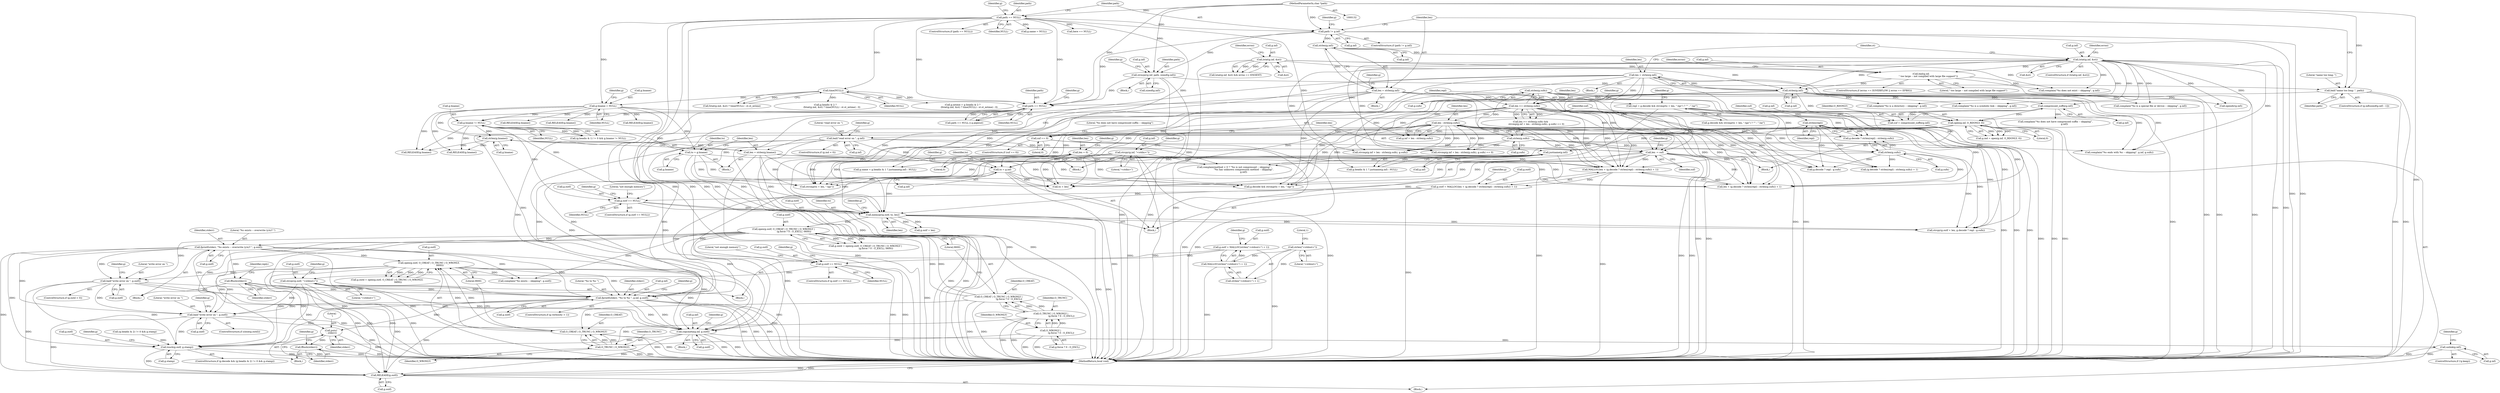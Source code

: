 digraph "1_pigz_fdad1406b3ec809f4954ff7cdf9e99eb18c2458f@API" {
"1001283" [label="(Call,fprintf(stderr, \"%s to %s \", g.inf, g.outf))"];
"1001159" [label="(Call,fflush(stderr))"];
"1001153" [label="(Call,fprintf(stderr, \"%s exists -- overwrite (y/n)? \", g.outf))"];
"1001116" [label="(Call,open(g.outf, O_CREAT | O_TRUNC | O_WRONLY |\n                             (g.force ? 0 : O_EXCL), 0600))"];
"1001092" [label="(Call,memcpy(g.outf, to, len))"];
"1001084" [label="(Call,g.outf == NULL)"];
"1001064" [label="(Call,g.outf = MALLOC(len + (g.decode ? strlen(repl) : strlen(g.sufx)) + 1))"];
"1001068" [label="(Call,MALLOC(len + (g.decode ? strlen(repl) : strlen(g.sufx)) + 1))"];
"1001044" [label="(Call,len = strlen(g.hname))"];
"1001046" [label="(Call,strlen(g.hname))"];
"1000809" [label="(Call,g.hname = NULL)"];
"1000182" [label="(Call,time(NULL))"];
"1000146" [label="(Call,path == NULL)"];
"1000133" [label="(MethodParameterIn,char *path)"];
"1001033" [label="(Call,g.hname != NULL)"];
"1000958" [label="(Call,path == NULL)"];
"1000194" [label="(Call,path != g.inf)"];
"1000220" [label="(Call,bail(\"name too long: \", path))"];
"1000200" [label="(Call,strncpy(g.inf, path, sizeof(g.inf)))"];
"1000188" [label="(Call,len = 0)"];
"1000752" [label="(Call,len -= suf)"];
"1000742" [label="(Call,suf == 0)"];
"1000735" [label="(Call,suf = compressed_suffix(g.inf))"];
"1000737" [label="(Call,compressed_suffix(g.inf))"];
"1000302" [label="(Call,strlen(g.inf))"];
"1000279" [label="(Call,bail(g.inf,\n                    \" too large -- not compiled with large file support\"))"];
"1000262" [label="(Call,lstat(g.inf, &st))"];
"1000230" [label="(Call,lstat(g.inf, &st))"];
"1000225" [label="(Call,strlen(g.inf))"];
"1000300" [label="(Call,len = strlen(g.inf))"];
"1000685" [label="(Call,len >= strlen(g.sufx))"];
"1000223" [label="(Call,len = strlen(g.inf))"];
"1000687" [label="(Call,strlen(g.sufx))"];
"1000697" [label="(Call,len - strlen(g.sufx))"];
"1000699" [label="(Call,strlen(g.sufx))"];
"1001076" [label="(Call,strlen(repl))"];
"1001050" [label="(Call,repl = g.decode && strcmp(to + len, \".tgz\") ? \"\" : \".tar\")"];
"1001078" [label="(Call,strlen(g.sufx))"];
"1001039" [label="(Call,to = g.hname)"];
"1001015" [label="(Call,to = g.inf)"];
"1000771" [label="(Call,bail(\"read error on \", g.inf))"];
"1000759" [label="(Call,open(g.inf, O_RDONLY, 0))"];
"1000150" [label="(Call,strcpy(g.inf, \"<stdin>\"))"];
"1000786" [label="(Call,justname(g.inf))"];
"1001120" [label="(Call,O_CREAT | O_TRUNC | O_WRONLY |\n                             (g.force ? 0 : O_EXCL))"];
"1001122" [label="(Call,O_TRUNC | O_WRONLY |\n                             (g.force ? 0 : O_EXCL))"];
"1001124" [label="(Call,O_WRONLY |\n                             (g.force ? 0 : O_EXCL))"];
"1001264" [label="(Call,bail(\"write error on \", g.outf))"];
"1001213" [label="(Call,open(g.outf, O_CREAT | O_TRUNC | O_WRONLY,\n                              0600))"];
"1001217" [label="(Call,O_CREAT | O_TRUNC | O_WRONLY)"];
"1001219" [label="(Call,O_TRUNC | O_WRONLY)"];
"1000983" [label="(Call,strcpy(g.outf, \"<stdout>\"))"];
"1000975" [label="(Call,g.outf == NULL)"];
"1000965" [label="(Call,g.outf = MALLOC(strlen(\"<stdout>\") + 1))"];
"1000969" [label="(Call,MALLOC(strlen(\"<stdout>\") + 1))"];
"1000971" [label="(Call,strlen(\"<stdout>\"))"];
"1001328" [label="(Call,putc('\n', stderr))"];
"1001331" [label="(Call,fflush(stderr))"];
"1001355" [label="(Call,bail(\"write error on \", g.outf))"];
"1001373" [label="(Call,copymeta(g.inf, g.outf))"];
"1001385" [label="(Call,unlink(g.inf))"];
"1001405" [label="(Call,touch(g.outf, g.stamp))"];
"1001412" [label="(Call,RELEASE(g.outf))"];
"1001356" [label="(Literal,\"write error on \")"];
"1000742" [label="(Call,suf == 0)"];
"1000285" [label="(Identifier,errno)"];
"1000708" [label="(Call,complain(\"%s ends with %s -- skipping\", g.inf, g.sufx))"];
"1000966" [label="(Call,g.outf)"];
"1000972" [label="(Literal,\"<stdout>\")"];
"1000877" [label="(Call,complain(method < 0 ? \"%s is not compressed -- skipping\" :\n                         \"%s has unknown compression method -- skipping\",\n                         g.inf))"];
"1001012" [label="(Block,)"];
"1001099" [label="(Call,g.outf + len)"];
"1000684" [label="(Call,len >= strlen(g.sufx) &&\n                strcmp(g.inf + len - strlen(g.sufx), g.sufx) == 0)"];
"1001328" [label="(Call,putc('\n', stderr))"];
"1001294" [label="(Identifier,g)"];
"1001083" [label="(ControlStructure,if (g.outf == NULL))"];
"1001086" [label="(Identifier,g)"];
"1001160" [label="(Identifier,stderr)"];
"1001283" [label="(Call,fprintf(stderr, \"%s to %s \", g.inf, g.outf))"];
"1000145" [label="(ControlStructure,if (path == NULL))"];
"1000776" [label="(Call,g.name = g.headis & 1 ? justname(g.inf) : NULL)"];
"1000957" [label="(Call,path == NULL || g.pipeout)"];
"1001266" [label="(Call,g.outf)"];
"1001331" [label="(Call,fflush(stderr))"];
"1000149" [label="(Block,)"];
"1001097" [label="(Identifier,len)"];
"1000772" [label="(Literal,\"read error on \")"];
"1000230" [label="(Call,lstat(g.inf, &st))"];
"1000984" [label="(Call,g.outf)"];
"1001033" [label="(Call,g.hname != NULL)"];
"1000698" [label="(Identifier,len)"];
"1000763" [label="(Identifier,O_RDONLY)"];
"1000231" [label="(Call,g.inf)"];
"1001121" [label="(Identifier,O_CREAT)"];
"1000279" [label="(Call,bail(g.inf,\n                    \" too large -- not compiled with large file support\"))"];
"1000977" [label="(Identifier,g)"];
"1000220" [label="(Call,bail(\"name too long: \", path))"];
"1001077" [label="(Identifier,repl)"];
"1001372" [label="(Block,)"];
"1001416" [label="(MethodReturn,local void)"];
"1000983" [label="(Call,strcpy(g.outf, \"<stdout>\"))"];
"1000807" [label="(Identifier,g)"];
"1001047" [label="(Call,g.hname)"];
"1000175" [label="(Call,fstat(g.ind, &st) ? time(NULL) : st.st_mtime)"];
"1000269" [label="(Identifier,errno)"];
"1000192" [label="(Block,)"];
"1001209" [label="(Call,g.outd = open(g.outf, O_CREAT | O_TRUNC | O_WRONLY,\n                              0600))"];
"1000990" [label="(Identifier,g)"];
"1001357" [label="(Call,g.outf)"];
"1000969" [label="(Call,MALLOC(strlen(\"<stdout>\") + 1))"];
"1001088" [label="(Identifier,NULL)"];
"1000147" [label="(Identifier,path)"];
"1001126" [label="(Call,g.force ? 0 : O_EXCL)"];
"1000188" [label="(Call,len = 0)"];
"1001064" [label="(Call,g.outf = MALLOC(len + (g.decode ? strlen(repl) : strlen(g.sufx)) + 1))"];
"1001040" [label="(Identifier,to)"];
"1001093" [label="(Call,g.outf)"];
"1001373" [label="(Call,copymeta(g.inf, g.outf))"];
"1000199" [label="(Block,)"];
"1001066" [label="(Identifier,g)"];
"1000746" [label="(Call,complain(\"%s does not have compressed suffix -- skipping\",\n                         g.inf))"];
"1001034" [label="(Call,g.hname)"];
"1001155" [label="(Literal,\"%s exists -- overwrite (y/n)? \")"];
"1000809" [label="(Call,g.hname = NULL)"];
"1000973" [label="(Literal,1)"];
"1000148" [label="(Identifier,NULL)"];
"1000266" [label="(Call,&st)"];
"1000205" [label="(Call,sizeof(g.inf))"];
"1000402" [label="(Call,opendir(g.inf))"];
"1000941" [label="(Call,RELEASE(g.hname))"];
"1000311" [label="(Identifier,st)"];
"1000194" [label="(Call,path != g.inf)"];
"1001327" [label="(Block,)"];
"1001389" [label="(ControlStructure,if (g.decode && (g.headis & 2) != 0 && g.stamp))"];
"1000376" [label="(Call,complain(\"%s is a directory -- skipping\", g.inf))"];
"1001285" [label="(Literal,\"%s to %s \")"];
"1000975" [label="(Call,g.outf == NULL)"];
"1000747" [label="(Literal,\"%s does not have compressed suffix -- skipping\")"];
"1001079" [label="(Call,g.sufx)"];
"1000196" [label="(Call,g.inf)"];
"1000958" [label="(Call,path == NULL)"];
"1001057" [label="(Call,strcmp(to + len, \".tgz\"))"];
"1000764" [label="(Literal,0)"];
"1000787" [label="(Call,g.inf)"];
"1000301" [label="(Identifier,len)"];
"1000771" [label="(Call,bail(\"read error on \", g.inf))"];
"1001090" [label="(Literal,\"not enough memory\")"];
"1001069" [label="(Call,len + (g.decode ? strlen(repl) : strlen(g.sufx)) + 1)"];
"1000303" [label="(Call,g.inf)"];
"1000283" [label="(Literal,\" too large -- not compiled with large file support\")"];
"1001336" [label="(Identifier,g)"];
"1000193" [label="(ControlStructure,if (path != g.inf))"];
"1000151" [label="(Call,g.inf)"];
"1001044" [label="(Call,len = strlen(g.hname))"];
"1000693" [label="(Call,g.inf + len - strlen(g.sufx))"];
"1001374" [label="(Call,g.inf)"];
"1000302" [label="(Call,strlen(g.inf))"];
"1000190" [label="(Literal,0)"];
"1001355" [label="(Call,bail(\"write error on \", g.outf))"];
"1001405" [label="(Call,touch(g.outf, g.stamp))"];
"1001046" [label="(Call,strlen(g.hname))"];
"1000858" [label="(Call,RELEASE(g.hname))"];
"1001025" [label="(Call,(g.headis & 1) != 0 && g.hname != NULL)"];
"1001413" [label="(Call,g.outf)"];
"1000204" [label="(Identifier,path)"];
"1000236" [label="(Block,)"];
"1000755" [label="(Call,g.ind = open(g.inf, O_RDONLY, 0))"];
"1001072" [label="(Call,g.decode ? strlen(repl) : strlen(g.sufx))"];
"1000813" [label="(Identifier,NULL)"];
"1000134" [label="(Block,)"];
"1001271" [label="(Identifier,g)"];
"1001104" [label="(Call,g.decode ? repl : g.sufx)"];
"1001053" [label="(Call,g.decode && strcmp(to + len, \".tgz\"))"];
"1001243" [label="(Call,RELEASE(g.hname))"];
"1000765" [label="(ControlStructure,if (g.ind < 0))"];
"1000300" [label="(Call,len = strlen(g.inf))"];
"1001329" [label="(Literal,'\n')"];
"1001045" [label="(Identifier,len)"];
"1000202" [label="(Identifier,g)"];
"1000979" [label="(Identifier,NULL)"];
"1001051" [label="(Identifier,repl)"];
"1000133" [label="(MethodParameterIn,char *path)"];
"1000778" [label="(Identifier,g)"];
"1000981" [label="(Literal,\"not enough memory\")"];
"1001015" [label="(Call,to = g.inf)"];
"1001218" [label="(Identifier,O_CREAT)"];
"1001392" [label="(Identifier,g)"];
"1000987" [label="(Literal,\"<stdout>\")"];
"1001380" [label="(ControlStructure,if (!g.keep))"];
"1000971" [label="(Call,strlen(\"<stdout>\"))"];
"1000700" [label="(Call,g.sufx)"];
"1001409" [label="(Call,g.stamp)"];
"1000695" [label="(Identifier,g)"];
"1000331" [label="(Call,complain(\"%s is a special file or device -- skipping\", g.inf))"];
"1000692" [label="(Call,strcmp(g.inf + len - strlen(g.sufx), g.sufx))"];
"1000964" [label="(Block,)"];
"1000976" [label="(Call,g.outf)"];
"1001406" [label="(Call,g.outf)"];
"1000195" [label="(Identifier,path)"];
"1001265" [label="(Literal,\"write error on \")"];
"1000271" [label="(ControlStructure,if (errno == EOVERFLOW || errno == EFBIG))"];
"1000759" [label="(Call,open(g.inf, O_RDONLY, 0))"];
"1001150" [label="(Block,)"];
"1001092" [label="(Call,memcpy(g.outf, to, len))"];
"1000754" [label="(Identifier,suf)"];
"1001289" [label="(Call,g.outf)"];
"1000182" [label="(Call,time(NULL))"];
"1000760" [label="(Call,g.inf)"];
"1000920" [label="(Call,RELEASE(g.hname))"];
"1001112" [label="(Call,g.outd = open(g.outf, O_CREAT | O_TRUNC | O_WRONLY |\n                             (g.force ? 0 : O_EXCL), 0600))"];
"1001284" [label="(Identifier,stderr)"];
"1001132" [label="(Literal,0600)"];
"1000773" [label="(Call,g.inf)"];
"1000226" [label="(Call,g.inf)"];
"1001385" [label="(Call,unlink(g.inf))"];
"1001332" [label="(Identifier,stderr)"];
"1001068" [label="(Call,MALLOC(len + (g.decode ? strlen(repl) : strlen(g.sufx)) + 1))"];
"1001213" [label="(Call,open(g.outf, O_CREAT | O_TRUNC | O_WRONLY,\n                              0600))"];
"1000222" [label="(Identifier,path)"];
"1000232" [label="(Identifier,g)"];
"1000262" [label="(Call,lstat(g.inf, &st))"];
"1000225" [label="(Call,strlen(g.inf))"];
"1000970" [label="(Call,strlen(\"<stdout>\") + 1)"];
"1001286" [label="(Call,g.inf)"];
"1000960" [label="(Identifier,NULL)"];
"1000974" [label="(ControlStructure,if (g.outf == NULL))"];
"1000263" [label="(Call,g.inf)"];
"1001221" [label="(Identifier,O_WRONLY)"];
"1000733" [label="(Block,)"];
"1001023" [label="(Identifier,g)"];
"1001217" [label="(Call,O_CREAT | O_TRUNC | O_WRONLY)"];
"1001123" [label="(Identifier,O_TRUNC)"];
"1000280" [label="(Call,g.inf)"];
"1001017" [label="(Call,g.inf)"];
"1000753" [label="(Identifier,len)"];
"1000743" [label="(Identifier,suf)"];
"1000223" [label="(Call,len = strlen(g.inf))"];
"1001052" [label="(Call,g.decode && strcmp(to + len, \".tgz\") ? \"\" : \".tar\")"];
"1001220" [label="(Identifier,O_TRUNC)"];
"1001162" [label="(Identifier,reply)"];
"1000160" [label="(Call,g.name = NULL)"];
"1000752" [label="(Call,len -= suf)"];
"1000224" [label="(Identifier,len)"];
"1000189" [label="(Identifier,len)"];
"1000200" [label="(Call,strncpy(g.inf, path, sizeof(g.inf)))"];
"1000687" [label="(Call,strlen(g.sufx))"];
"1000169" [label="(Call,g.headis & 2 ?\n                  (fstat(g.ind, &st) ? time(NULL) : st.st_mtime) : 0)"];
"1000816" [label="(Identifier,g)"];
"1001222" [label="(Literal,0600)"];
"1001078" [label="(Call,strlen(g.sufx))"];
"1001058" [label="(Call,to + len)"];
"1001085" [label="(Call,g.outf)"];
"1000962" [label="(Identifier,g)"];
"1001096" [label="(Identifier,to)"];
"1000757" [label="(Identifier,g)"];
"1000154" [label="(Literal,\"<stdin>\")"];
"1000261" [label="(Call,lstat(g.inf, &st) && errno == ENOENT)"];
"1001362" [label="(Identifier,g)"];
"1001383" [label="(Identifier,g)"];
"1000737" [label="(Call,compressed_suffix(g.inf))"];
"1001414" [label="(Identifier,g)"];
"1001273" [label="(Call,RELEASE(g.hname))"];
"1000685" [label="(Call,len >= strlen(g.sufx))"];
"1001065" [label="(Call,g.outf)"];
"1001125" [label="(Identifier,O_WRONLY)"];
"1001116" [label="(Call,open(g.outf, O_CREAT | O_TRUNC | O_WRONLY |\n                             (g.force ? 0 : O_EXCL), 0600))"];
"1001258" [label="(ControlStructure,if (g.outd < 0))"];
"1001041" [label="(Call,g.hname)"];
"1000959" [label="(Identifier,path)"];
"1000736" [label="(Identifier,suf)"];
"1000240" [label="(Identifier,errno)"];
"1000294" [label="(Call,complain(\"%s does not exist -- skipping\", g.inf))"];
"1000146" [label="(Call,path == NULL)"];
"1001153" [label="(Call,fprintf(stderr, \"%s exists -- overwrite (y/n)? \", g.outf))"];
"1001234" [label="(Call,complain(\"%s exists -- skipping\", g.outf))"];
"1000965" [label="(Call,g.outf = MALLOC(strlen(\"<stdout>\") + 1))"];
"1000985" [label="(Identifier,g)"];
"1000152" [label="(Identifier,g)"];
"1001264" [label="(Call,bail(\"write error on \", g.outf))"];
"1000741" [label="(ControlStructure,if (suf == 0))"];
"1001016" [label="(Identifier,to)"];
"1000209" [label="(ControlStructure,if (g.inf[sizeof(g.inf) - 1]))"];
"1001156" [label="(Call,g.outf)"];
"1001094" [label="(Identifier,g)"];
"1001038" [label="(Block,)"];
"1000212" [label="(Identifier,g)"];
"1000356" [label="(Call,complain(\"%s is a symbolic link -- skipping\", g.inf))"];
"1001050" [label="(Call,repl = g.decode && strcmp(to + len, \".tgz\") ? \"\" : \".tar\")"];
"1000691" [label="(Call,strcmp(g.inf + len - strlen(g.sufx), g.sufx) == 0)"];
"1000234" [label="(Call,&st)"];
"1001154" [label="(Identifier,stderr)"];
"1000699" [label="(Call,strlen(g.sufx))"];
"1000697" [label="(Call,len - strlen(g.sufx))"];
"1001117" [label="(Call,g.outf)"];
"1000150" [label="(Call,strcpy(g.inf, \"<stdin>\"))"];
"1001037" [label="(Identifier,NULL)"];
"1001394" [label="(Call,(g.headis & 2) != 0 && g.stamp)"];
"1001219" [label="(Call,O_TRUNC | O_WRONLY)"];
"1001412" [label="(Call,RELEASE(g.outf))"];
"1000183" [label="(Identifier,NULL)"];
"1000780" [label="(Call,g.headis & 1 ? justname(g.inf) : NULL)"];
"1000744" [label="(Literal,0)"];
"1001101" [label="(Identifier,g)"];
"1000221" [label="(Literal,\"name too long: \")"];
"1000688" [label="(Call,g.sufx)"];
"1001330" [label="(Identifier,stderr)"];
"1000201" [label="(Call,g.inf)"];
"1000786" [label="(Call,justname(g.inf))"];
"1001120" [label="(Call,O_CREAT | O_TRUNC | O_WRONLY |\n                             (g.force ? 0 : O_EXCL))"];
"1001277" [label="(ControlStructure,if (g.verbosity > 1))"];
"1000229" [label="(ControlStructure,if (lstat(g.inf, &st)))"];
"1000686" [label="(Identifier,len)"];
"1001122" [label="(Call,O_TRUNC | O_WRONLY |\n                             (g.force ? 0 : O_EXCL))"];
"1001350" [label="(ControlStructure,if (close(g.outd)))"];
"1001039" [label="(Call,to = g.hname)"];
"1000735" [label="(Call,suf = compressed_suffix(g.inf))"];
"1001377" [label="(Call,g.outf)"];
"1001159" [label="(Call,fflush(stderr))"];
"1001084" [label="(Call,g.outf == NULL)"];
"1000165" [label="(Call,g.mtime = g.headis & 2 ?\n                  (fstat(g.ind, &st) ? time(NULL) : st.st_mtime) : 0)"];
"1000407" [label="(Call,here == NULL)"];
"1000738" [label="(Call,g.inf)"];
"1001098" [label="(Call,strcpy(g.outf + len, g.decode ? repl : g.sufx))"];
"1001124" [label="(Call,O_WRONLY |\n                             (g.force ? 0 : O_EXCL))"];
"1000157" [label="(Identifier,g)"];
"1001214" [label="(Call,g.outf)"];
"1000810" [label="(Call,g.hname)"];
"1001076" [label="(Call,strlen(repl))"];
"1001386" [label="(Call,g.inf)"];
"1001071" [label="(Call,(g.decode ? strlen(repl) : strlen(g.sufx)) + 1)"];
"1001283" -> "1001277"  [label="AST: "];
"1001283" -> "1001289"  [label="CFG: "];
"1001284" -> "1001283"  [label="AST: "];
"1001285" -> "1001283"  [label="AST: "];
"1001286" -> "1001283"  [label="AST: "];
"1001289" -> "1001283"  [label="AST: "];
"1001294" -> "1001283"  [label="CFG: "];
"1001283" -> "1001416"  [label="DDG: "];
"1001283" -> "1001416"  [label="DDG: "];
"1001283" -> "1001416"  [label="DDG: "];
"1001159" -> "1001283"  [label="DDG: "];
"1000771" -> "1001283"  [label="DDG: "];
"1000150" -> "1001283"  [label="DDG: "];
"1000759" -> "1001283"  [label="DDG: "];
"1000786" -> "1001283"  [label="DDG: "];
"1001264" -> "1001283"  [label="DDG: "];
"1000983" -> "1001283"  [label="DDG: "];
"1001153" -> "1001283"  [label="DDG: "];
"1001213" -> "1001283"  [label="DDG: "];
"1001116" -> "1001283"  [label="DDG: "];
"1001283" -> "1001328"  [label="DDG: "];
"1001283" -> "1001355"  [label="DDG: "];
"1001283" -> "1001373"  [label="DDG: "];
"1001283" -> "1001373"  [label="DDG: "];
"1001283" -> "1001405"  [label="DDG: "];
"1001283" -> "1001412"  [label="DDG: "];
"1001159" -> "1001150"  [label="AST: "];
"1001159" -> "1001160"  [label="CFG: "];
"1001160" -> "1001159"  [label="AST: "];
"1001162" -> "1001159"  [label="CFG: "];
"1001159" -> "1001416"  [label="DDG: "];
"1001159" -> "1001416"  [label="DDG: "];
"1001153" -> "1001159"  [label="DDG: "];
"1001159" -> "1001328"  [label="DDG: "];
"1001153" -> "1001150"  [label="AST: "];
"1001153" -> "1001156"  [label="CFG: "];
"1001154" -> "1001153"  [label="AST: "];
"1001155" -> "1001153"  [label="AST: "];
"1001156" -> "1001153"  [label="AST: "];
"1001160" -> "1001153"  [label="CFG: "];
"1001153" -> "1001416"  [label="DDG: "];
"1001116" -> "1001153"  [label="DDG: "];
"1001153" -> "1001213"  [label="DDG: "];
"1001153" -> "1001234"  [label="DDG: "];
"1001153" -> "1001264"  [label="DDG: "];
"1001153" -> "1001355"  [label="DDG: "];
"1001153" -> "1001373"  [label="DDG: "];
"1001153" -> "1001405"  [label="DDG: "];
"1001153" -> "1001412"  [label="DDG: "];
"1001116" -> "1001112"  [label="AST: "];
"1001116" -> "1001132"  [label="CFG: "];
"1001117" -> "1001116"  [label="AST: "];
"1001120" -> "1001116"  [label="AST: "];
"1001132" -> "1001116"  [label="AST: "];
"1001112" -> "1001116"  [label="CFG: "];
"1001116" -> "1001416"  [label="DDG: "];
"1001116" -> "1001112"  [label="DDG: "];
"1001116" -> "1001112"  [label="DDG: "];
"1001116" -> "1001112"  [label="DDG: "];
"1001092" -> "1001116"  [label="DDG: "];
"1001120" -> "1001116"  [label="DDG: "];
"1001120" -> "1001116"  [label="DDG: "];
"1001116" -> "1001234"  [label="DDG: "];
"1001116" -> "1001264"  [label="DDG: "];
"1001116" -> "1001355"  [label="DDG: "];
"1001116" -> "1001373"  [label="DDG: "];
"1001116" -> "1001405"  [label="DDG: "];
"1001116" -> "1001412"  [label="DDG: "];
"1001092" -> "1001012"  [label="AST: "];
"1001092" -> "1001097"  [label="CFG: "];
"1001093" -> "1001092"  [label="AST: "];
"1001096" -> "1001092"  [label="AST: "];
"1001097" -> "1001092"  [label="AST: "];
"1001101" -> "1001092"  [label="CFG: "];
"1001092" -> "1001416"  [label="DDG: "];
"1001092" -> "1001416"  [label="DDG: "];
"1001084" -> "1001092"  [label="DDG: "];
"1001039" -> "1001092"  [label="DDG: "];
"1001015" -> "1001092"  [label="DDG: "];
"1001044" -> "1001092"  [label="DDG: "];
"1000188" -> "1001092"  [label="DDG: "];
"1000752" -> "1001092"  [label="DDG: "];
"1000300" -> "1001092"  [label="DDG: "];
"1000685" -> "1001092"  [label="DDG: "];
"1000697" -> "1001092"  [label="DDG: "];
"1000223" -> "1001092"  [label="DDG: "];
"1001092" -> "1001098"  [label="DDG: "];
"1001092" -> "1001098"  [label="DDG: "];
"1001092" -> "1001099"  [label="DDG: "];
"1001092" -> "1001099"  [label="DDG: "];
"1001084" -> "1001083"  [label="AST: "];
"1001084" -> "1001088"  [label="CFG: "];
"1001085" -> "1001084"  [label="AST: "];
"1001088" -> "1001084"  [label="AST: "];
"1001090" -> "1001084"  [label="CFG: "];
"1001094" -> "1001084"  [label="CFG: "];
"1001084" -> "1001416"  [label="DDG: "];
"1001084" -> "1001416"  [label="DDG: "];
"1001064" -> "1001084"  [label="DDG: "];
"1001033" -> "1001084"  [label="DDG: "];
"1000958" -> "1001084"  [label="DDG: "];
"1001064" -> "1001012"  [label="AST: "];
"1001064" -> "1001068"  [label="CFG: "];
"1001065" -> "1001064"  [label="AST: "];
"1001068" -> "1001064"  [label="AST: "];
"1001086" -> "1001064"  [label="CFG: "];
"1001064" -> "1001416"  [label="DDG: "];
"1001068" -> "1001064"  [label="DDG: "];
"1001068" -> "1001069"  [label="CFG: "];
"1001069" -> "1001068"  [label="AST: "];
"1001068" -> "1001416"  [label="DDG: "];
"1001044" -> "1001068"  [label="DDG: "];
"1000188" -> "1001068"  [label="DDG: "];
"1000752" -> "1001068"  [label="DDG: "];
"1000300" -> "1001068"  [label="DDG: "];
"1000685" -> "1001068"  [label="DDG: "];
"1000685" -> "1001068"  [label="DDG: "];
"1000697" -> "1001068"  [label="DDG: "];
"1000697" -> "1001068"  [label="DDG: "];
"1000223" -> "1001068"  [label="DDG: "];
"1001076" -> "1001068"  [label="DDG: "];
"1001078" -> "1001068"  [label="DDG: "];
"1001044" -> "1001038"  [label="AST: "];
"1001044" -> "1001046"  [label="CFG: "];
"1001045" -> "1001044"  [label="AST: "];
"1001046" -> "1001044"  [label="AST: "];
"1001051" -> "1001044"  [label="CFG: "];
"1001044" -> "1001416"  [label="DDG: "];
"1001046" -> "1001044"  [label="DDG: "];
"1001044" -> "1001053"  [label="DDG: "];
"1001044" -> "1001057"  [label="DDG: "];
"1001044" -> "1001058"  [label="DDG: "];
"1001044" -> "1001069"  [label="DDG: "];
"1001046" -> "1001047"  [label="CFG: "];
"1001047" -> "1001046"  [label="AST: "];
"1000809" -> "1001046"  [label="DDG: "];
"1001033" -> "1001046"  [label="DDG: "];
"1001046" -> "1001243"  [label="DDG: "];
"1001046" -> "1001273"  [label="DDG: "];
"1000809" -> "1000134"  [label="AST: "];
"1000809" -> "1000813"  [label="CFG: "];
"1000810" -> "1000809"  [label="AST: "];
"1000813" -> "1000809"  [label="AST: "];
"1000816" -> "1000809"  [label="CFG: "];
"1000809" -> "1001416"  [label="DDG: "];
"1000182" -> "1000809"  [label="DDG: "];
"1000146" -> "1000809"  [label="DDG: "];
"1000809" -> "1000858"  [label="DDG: "];
"1000809" -> "1000920"  [label="DDG: "];
"1000809" -> "1000941"  [label="DDG: "];
"1000809" -> "1001033"  [label="DDG: "];
"1000809" -> "1001039"  [label="DDG: "];
"1000809" -> "1001243"  [label="DDG: "];
"1000809" -> "1001273"  [label="DDG: "];
"1000182" -> "1000175"  [label="AST: "];
"1000182" -> "1000183"  [label="CFG: "];
"1000183" -> "1000182"  [label="AST: "];
"1000175" -> "1000182"  [label="CFG: "];
"1000182" -> "1000165"  [label="DDG: "];
"1000182" -> "1000169"  [label="DDG: "];
"1000182" -> "1000175"  [label="DDG: "];
"1000146" -> "1000182"  [label="DDG: "];
"1000182" -> "1000958"  [label="DDG: "];
"1000146" -> "1000145"  [label="AST: "];
"1000146" -> "1000148"  [label="CFG: "];
"1000147" -> "1000146"  [label="AST: "];
"1000148" -> "1000146"  [label="AST: "];
"1000152" -> "1000146"  [label="CFG: "];
"1000195" -> "1000146"  [label="CFG: "];
"1000146" -> "1001416"  [label="DDG: "];
"1000146" -> "1001416"  [label="DDG: "];
"1000146" -> "1001416"  [label="DDG: "];
"1000133" -> "1000146"  [label="DDG: "];
"1000146" -> "1000160"  [label="DDG: "];
"1000146" -> "1000194"  [label="DDG: "];
"1000146" -> "1000407"  [label="DDG: "];
"1000146" -> "1000776"  [label="DDG: "];
"1000146" -> "1000780"  [label="DDG: "];
"1000146" -> "1000958"  [label="DDG: "];
"1000146" -> "1000958"  [label="DDG: "];
"1000133" -> "1000132"  [label="AST: "];
"1000133" -> "1001416"  [label="DDG: "];
"1000133" -> "1000194"  [label="DDG: "];
"1000133" -> "1000200"  [label="DDG: "];
"1000133" -> "1000220"  [label="DDG: "];
"1000133" -> "1000958"  [label="DDG: "];
"1001033" -> "1001025"  [label="AST: "];
"1001033" -> "1001037"  [label="CFG: "];
"1001034" -> "1001033"  [label="AST: "];
"1001037" -> "1001033"  [label="AST: "];
"1001025" -> "1001033"  [label="CFG: "];
"1001033" -> "1001025"  [label="DDG: "];
"1001033" -> "1001025"  [label="DDG: "];
"1000958" -> "1001033"  [label="DDG: "];
"1001033" -> "1001039"  [label="DDG: "];
"1001033" -> "1001243"  [label="DDG: "];
"1001033" -> "1001273"  [label="DDG: "];
"1000958" -> "1000957"  [label="AST: "];
"1000958" -> "1000960"  [label="CFG: "];
"1000959" -> "1000958"  [label="AST: "];
"1000960" -> "1000958"  [label="AST: "];
"1000962" -> "1000958"  [label="CFG: "];
"1000957" -> "1000958"  [label="CFG: "];
"1000958" -> "1001416"  [label="DDG: "];
"1000958" -> "1000957"  [label="DDG: "];
"1000958" -> "1000957"  [label="DDG: "];
"1000194" -> "1000958"  [label="DDG: "];
"1000220" -> "1000958"  [label="DDG: "];
"1000200" -> "1000958"  [label="DDG: "];
"1000958" -> "1000975"  [label="DDG: "];
"1000194" -> "1000193"  [label="AST: "];
"1000194" -> "1000196"  [label="CFG: "];
"1000195" -> "1000194"  [label="AST: "];
"1000196" -> "1000194"  [label="AST: "];
"1000202" -> "1000194"  [label="CFG: "];
"1000224" -> "1000194"  [label="CFG: "];
"1000194" -> "1001416"  [label="DDG: "];
"1000194" -> "1001416"  [label="DDG: "];
"1000194" -> "1000200"  [label="DDG: "];
"1000194" -> "1000225"  [label="DDG: "];
"1000220" -> "1000209"  [label="AST: "];
"1000220" -> "1000222"  [label="CFG: "];
"1000221" -> "1000220"  [label="AST: "];
"1000222" -> "1000220"  [label="AST: "];
"1000224" -> "1000220"  [label="CFG: "];
"1000220" -> "1001416"  [label="DDG: "];
"1000220" -> "1001416"  [label="DDG: "];
"1000200" -> "1000220"  [label="DDG: "];
"1000200" -> "1000199"  [label="AST: "];
"1000200" -> "1000205"  [label="CFG: "];
"1000201" -> "1000200"  [label="AST: "];
"1000204" -> "1000200"  [label="AST: "];
"1000205" -> "1000200"  [label="AST: "];
"1000212" -> "1000200"  [label="CFG: "];
"1000200" -> "1001416"  [label="DDG: "];
"1000200" -> "1001416"  [label="DDG: "];
"1000188" -> "1000149"  [label="AST: "];
"1000188" -> "1000190"  [label="CFG: "];
"1000189" -> "1000188"  [label="AST: "];
"1000190" -> "1000188"  [label="AST: "];
"1000807" -> "1000188"  [label="CFG: "];
"1000188" -> "1001416"  [label="DDG: "];
"1000188" -> "1001053"  [label="DDG: "];
"1000188" -> "1001057"  [label="DDG: "];
"1000188" -> "1001058"  [label="DDG: "];
"1000188" -> "1001069"  [label="DDG: "];
"1000752" -> "1000733"  [label="AST: "];
"1000752" -> "1000754"  [label="CFG: "];
"1000753" -> "1000752"  [label="AST: "];
"1000754" -> "1000752"  [label="AST: "];
"1000757" -> "1000752"  [label="CFG: "];
"1000752" -> "1001416"  [label="DDG: "];
"1000752" -> "1001416"  [label="DDG: "];
"1000742" -> "1000752"  [label="DDG: "];
"1000300" -> "1000752"  [label="DDG: "];
"1000685" -> "1000752"  [label="DDG: "];
"1000697" -> "1000752"  [label="DDG: "];
"1000223" -> "1000752"  [label="DDG: "];
"1000752" -> "1001053"  [label="DDG: "];
"1000752" -> "1001057"  [label="DDG: "];
"1000752" -> "1001058"  [label="DDG: "];
"1000752" -> "1001069"  [label="DDG: "];
"1000742" -> "1000741"  [label="AST: "];
"1000742" -> "1000744"  [label="CFG: "];
"1000743" -> "1000742"  [label="AST: "];
"1000744" -> "1000742"  [label="AST: "];
"1000747" -> "1000742"  [label="CFG: "];
"1000753" -> "1000742"  [label="CFG: "];
"1000742" -> "1001416"  [label="DDG: "];
"1000742" -> "1001416"  [label="DDG: "];
"1000735" -> "1000742"  [label="DDG: "];
"1000735" -> "1000733"  [label="AST: "];
"1000735" -> "1000737"  [label="CFG: "];
"1000736" -> "1000735"  [label="AST: "];
"1000737" -> "1000735"  [label="AST: "];
"1000743" -> "1000735"  [label="CFG: "];
"1000735" -> "1001416"  [label="DDG: "];
"1000737" -> "1000735"  [label="DDG: "];
"1000737" -> "1000738"  [label="CFG: "];
"1000738" -> "1000737"  [label="AST: "];
"1000302" -> "1000737"  [label="DDG: "];
"1000230" -> "1000737"  [label="DDG: "];
"1000737" -> "1000746"  [label="DDG: "];
"1000737" -> "1000759"  [label="DDG: "];
"1000302" -> "1000300"  [label="AST: "];
"1000302" -> "1000303"  [label="CFG: "];
"1000303" -> "1000302"  [label="AST: "];
"1000300" -> "1000302"  [label="CFG: "];
"1000302" -> "1000300"  [label="DDG: "];
"1000279" -> "1000302"  [label="DDG: "];
"1000262" -> "1000302"  [label="DDG: "];
"1000230" -> "1000302"  [label="DDG: "];
"1000302" -> "1000331"  [label="DDG: "];
"1000302" -> "1000356"  [label="DDG: "];
"1000302" -> "1000376"  [label="DDG: "];
"1000302" -> "1000402"  [label="DDG: "];
"1000302" -> "1000691"  [label="DDG: "];
"1000302" -> "1000692"  [label="DDG: "];
"1000302" -> "1000693"  [label="DDG: "];
"1000302" -> "1000708"  [label="DDG: "];
"1000302" -> "1000759"  [label="DDG: "];
"1000279" -> "1000271"  [label="AST: "];
"1000279" -> "1000283"  [label="CFG: "];
"1000280" -> "1000279"  [label="AST: "];
"1000283" -> "1000279"  [label="AST: "];
"1000285" -> "1000279"  [label="CFG: "];
"1000279" -> "1001416"  [label="DDG: "];
"1000262" -> "1000279"  [label="DDG: "];
"1000230" -> "1000279"  [label="DDG: "];
"1000279" -> "1000294"  [label="DDG: "];
"1000262" -> "1000261"  [label="AST: "];
"1000262" -> "1000266"  [label="CFG: "];
"1000263" -> "1000262"  [label="AST: "];
"1000266" -> "1000262"  [label="AST: "];
"1000269" -> "1000262"  [label="CFG: "];
"1000261" -> "1000262"  [label="CFG: "];
"1000262" -> "1001416"  [label="DDG: "];
"1000262" -> "1000261"  [label="DDG: "];
"1000262" -> "1000261"  [label="DDG: "];
"1000262" -> "1000294"  [label="DDG: "];
"1000230" -> "1000229"  [label="AST: "];
"1000230" -> "1000234"  [label="CFG: "];
"1000231" -> "1000230"  [label="AST: "];
"1000234" -> "1000230"  [label="AST: "];
"1000240" -> "1000230"  [label="CFG: "];
"1000311" -> "1000230"  [label="CFG: "];
"1000230" -> "1001416"  [label="DDG: "];
"1000230" -> "1001416"  [label="DDG: "];
"1000225" -> "1000230"  [label="DDG: "];
"1000230" -> "1000294"  [label="DDG: "];
"1000230" -> "1000331"  [label="DDG: "];
"1000230" -> "1000356"  [label="DDG: "];
"1000230" -> "1000376"  [label="DDG: "];
"1000230" -> "1000402"  [label="DDG: "];
"1000230" -> "1000691"  [label="DDG: "];
"1000230" -> "1000692"  [label="DDG: "];
"1000230" -> "1000693"  [label="DDG: "];
"1000230" -> "1000708"  [label="DDG: "];
"1000230" -> "1000759"  [label="DDG: "];
"1000225" -> "1000223"  [label="AST: "];
"1000225" -> "1000226"  [label="CFG: "];
"1000226" -> "1000225"  [label="AST: "];
"1000223" -> "1000225"  [label="CFG: "];
"1000225" -> "1000223"  [label="DDG: "];
"1000300" -> "1000236"  [label="AST: "];
"1000301" -> "1000300"  [label="AST: "];
"1000311" -> "1000300"  [label="CFG: "];
"1000300" -> "1001416"  [label="DDG: "];
"1000300" -> "1001416"  [label="DDG: "];
"1000300" -> "1000685"  [label="DDG: "];
"1000300" -> "1001053"  [label="DDG: "];
"1000300" -> "1001057"  [label="DDG: "];
"1000300" -> "1001058"  [label="DDG: "];
"1000300" -> "1001069"  [label="DDG: "];
"1000685" -> "1000684"  [label="AST: "];
"1000685" -> "1000687"  [label="CFG: "];
"1000686" -> "1000685"  [label="AST: "];
"1000687" -> "1000685"  [label="AST: "];
"1000695" -> "1000685"  [label="CFG: "];
"1000684" -> "1000685"  [label="CFG: "];
"1000685" -> "1001416"  [label="DDG: "];
"1000685" -> "1001416"  [label="DDG: "];
"1000685" -> "1000684"  [label="DDG: "];
"1000685" -> "1000684"  [label="DDG: "];
"1000223" -> "1000685"  [label="DDG: "];
"1000687" -> "1000685"  [label="DDG: "];
"1000685" -> "1000697"  [label="DDG: "];
"1000685" -> "1001053"  [label="DDG: "];
"1000685" -> "1001057"  [label="DDG: "];
"1000685" -> "1001058"  [label="DDG: "];
"1000685" -> "1001069"  [label="DDG: "];
"1000685" -> "1001069"  [label="DDG: "];
"1000685" -> "1001071"  [label="DDG: "];
"1000685" -> "1001072"  [label="DDG: "];
"1000223" -> "1000192"  [label="AST: "];
"1000224" -> "1000223"  [label="AST: "];
"1000232" -> "1000223"  [label="CFG: "];
"1000223" -> "1001416"  [label="DDG: "];
"1000223" -> "1001416"  [label="DDG: "];
"1000223" -> "1001053"  [label="DDG: "];
"1000223" -> "1001057"  [label="DDG: "];
"1000223" -> "1001058"  [label="DDG: "];
"1000223" -> "1001069"  [label="DDG: "];
"1000687" -> "1000688"  [label="CFG: "];
"1000688" -> "1000687"  [label="AST: "];
"1000687" -> "1001416"  [label="DDG: "];
"1000687" -> "1000699"  [label="DDG: "];
"1000687" -> "1000708"  [label="DDG: "];
"1000687" -> "1001078"  [label="DDG: "];
"1000687" -> "1001098"  [label="DDG: "];
"1000687" -> "1001104"  [label="DDG: "];
"1000697" -> "1000693"  [label="AST: "];
"1000697" -> "1000699"  [label="CFG: "];
"1000698" -> "1000697"  [label="AST: "];
"1000699" -> "1000697"  [label="AST: "];
"1000693" -> "1000697"  [label="CFG: "];
"1000697" -> "1001416"  [label="DDG: "];
"1000697" -> "1001416"  [label="DDG: "];
"1000697" -> "1000691"  [label="DDG: "];
"1000697" -> "1000691"  [label="DDG: "];
"1000697" -> "1000692"  [label="DDG: "];
"1000697" -> "1000692"  [label="DDG: "];
"1000697" -> "1000693"  [label="DDG: "];
"1000697" -> "1000693"  [label="DDG: "];
"1000699" -> "1000697"  [label="DDG: "];
"1000697" -> "1001053"  [label="DDG: "];
"1000697" -> "1001057"  [label="DDG: "];
"1000697" -> "1001058"  [label="DDG: "];
"1000697" -> "1001069"  [label="DDG: "];
"1000697" -> "1001069"  [label="DDG: "];
"1000697" -> "1001071"  [label="DDG: "];
"1000697" -> "1001072"  [label="DDG: "];
"1000699" -> "1000700"  [label="CFG: "];
"1000700" -> "1000699"  [label="AST: "];
"1000699" -> "1000691"  [label="DDG: "];
"1000699" -> "1000692"  [label="DDG: "];
"1000699" -> "1000708"  [label="DDG: "];
"1000699" -> "1001078"  [label="DDG: "];
"1000699" -> "1001098"  [label="DDG: "];
"1000699" -> "1001104"  [label="DDG: "];
"1001076" -> "1001072"  [label="AST: "];
"1001076" -> "1001077"  [label="CFG: "];
"1001077" -> "1001076"  [label="AST: "];
"1001072" -> "1001076"  [label="CFG: "];
"1001076" -> "1001069"  [label="DDG: "];
"1001076" -> "1001071"  [label="DDG: "];
"1001076" -> "1001072"  [label="DDG: "];
"1001050" -> "1001076"  [label="DDG: "];
"1001076" -> "1001098"  [label="DDG: "];
"1001076" -> "1001104"  [label="DDG: "];
"1001050" -> "1001012"  [label="AST: "];
"1001050" -> "1001052"  [label="CFG: "];
"1001051" -> "1001050"  [label="AST: "];
"1001052" -> "1001050"  [label="AST: "];
"1001066" -> "1001050"  [label="CFG: "];
"1001050" -> "1001416"  [label="DDG: "];
"1001050" -> "1001098"  [label="DDG: "];
"1001050" -> "1001104"  [label="DDG: "];
"1001078" -> "1001072"  [label="AST: "];
"1001078" -> "1001079"  [label="CFG: "];
"1001079" -> "1001078"  [label="AST: "];
"1001072" -> "1001078"  [label="CFG: "];
"1001078" -> "1001069"  [label="DDG: "];
"1001078" -> "1001071"  [label="DDG: "];
"1001078" -> "1001072"  [label="DDG: "];
"1001078" -> "1001098"  [label="DDG: "];
"1001078" -> "1001104"  [label="DDG: "];
"1001039" -> "1001038"  [label="AST: "];
"1001039" -> "1001041"  [label="CFG: "];
"1001040" -> "1001039"  [label="AST: "];
"1001041" -> "1001039"  [label="AST: "];
"1001045" -> "1001039"  [label="CFG: "];
"1001039" -> "1001053"  [label="DDG: "];
"1001039" -> "1001057"  [label="DDG: "];
"1001039" -> "1001058"  [label="DDG: "];
"1001015" -> "1001012"  [label="AST: "];
"1001015" -> "1001017"  [label="CFG: "];
"1001016" -> "1001015"  [label="AST: "];
"1001017" -> "1001015"  [label="AST: "];
"1001023" -> "1001015"  [label="CFG: "];
"1001015" -> "1001416"  [label="DDG: "];
"1000771" -> "1001015"  [label="DDG: "];
"1000150" -> "1001015"  [label="DDG: "];
"1000759" -> "1001015"  [label="DDG: "];
"1000786" -> "1001015"  [label="DDG: "];
"1001015" -> "1001053"  [label="DDG: "];
"1001015" -> "1001057"  [label="DDG: "];
"1001015" -> "1001058"  [label="DDG: "];
"1000771" -> "1000765"  [label="AST: "];
"1000771" -> "1000773"  [label="CFG: "];
"1000772" -> "1000771"  [label="AST: "];
"1000773" -> "1000771"  [label="AST: "];
"1000778" -> "1000771"  [label="CFG: "];
"1000771" -> "1001416"  [label="DDG: "];
"1000771" -> "1001416"  [label="DDG: "];
"1000759" -> "1000771"  [label="DDG: "];
"1000771" -> "1000786"  [label="DDG: "];
"1000771" -> "1000877"  [label="DDG: "];
"1000771" -> "1001373"  [label="DDG: "];
"1000759" -> "1000755"  [label="AST: "];
"1000759" -> "1000764"  [label="CFG: "];
"1000760" -> "1000759"  [label="AST: "];
"1000763" -> "1000759"  [label="AST: "];
"1000764" -> "1000759"  [label="AST: "];
"1000755" -> "1000759"  [label="CFG: "];
"1000759" -> "1001416"  [label="DDG: "];
"1000759" -> "1001416"  [label="DDG: "];
"1000759" -> "1000755"  [label="DDG: "];
"1000759" -> "1000755"  [label="DDG: "];
"1000759" -> "1000755"  [label="DDG: "];
"1000759" -> "1000786"  [label="DDG: "];
"1000759" -> "1000877"  [label="DDG: "];
"1000759" -> "1001373"  [label="DDG: "];
"1000150" -> "1000149"  [label="AST: "];
"1000150" -> "1000154"  [label="CFG: "];
"1000151" -> "1000150"  [label="AST: "];
"1000154" -> "1000150"  [label="AST: "];
"1000157" -> "1000150"  [label="CFG: "];
"1000150" -> "1001416"  [label="DDG: "];
"1000150" -> "1001416"  [label="DDG: "];
"1000150" -> "1000877"  [label="DDG: "];
"1000150" -> "1001373"  [label="DDG: "];
"1000786" -> "1000780"  [label="AST: "];
"1000786" -> "1000787"  [label="CFG: "];
"1000787" -> "1000786"  [label="AST: "];
"1000780" -> "1000786"  [label="CFG: "];
"1000786" -> "1001416"  [label="DDG: "];
"1000786" -> "1000776"  [label="DDG: "];
"1000786" -> "1000780"  [label="DDG: "];
"1000786" -> "1000877"  [label="DDG: "];
"1000786" -> "1001373"  [label="DDG: "];
"1001120" -> "1001122"  [label="CFG: "];
"1001121" -> "1001120"  [label="AST: "];
"1001122" -> "1001120"  [label="AST: "];
"1001132" -> "1001120"  [label="CFG: "];
"1001120" -> "1001416"  [label="DDG: "];
"1001120" -> "1001416"  [label="DDG: "];
"1001122" -> "1001120"  [label="DDG: "];
"1001122" -> "1001120"  [label="DDG: "];
"1001120" -> "1001217"  [label="DDG: "];
"1001122" -> "1001124"  [label="CFG: "];
"1001123" -> "1001122"  [label="AST: "];
"1001124" -> "1001122"  [label="AST: "];
"1001122" -> "1001416"  [label="DDG: "];
"1001122" -> "1001416"  [label="DDG: "];
"1001124" -> "1001122"  [label="DDG: "];
"1001124" -> "1001122"  [label="DDG: "];
"1001122" -> "1001219"  [label="DDG: "];
"1001124" -> "1001126"  [label="CFG: "];
"1001125" -> "1001124"  [label="AST: "];
"1001126" -> "1001124"  [label="AST: "];
"1001124" -> "1001416"  [label="DDG: "];
"1001124" -> "1001416"  [label="DDG: "];
"1001124" -> "1001219"  [label="DDG: "];
"1001264" -> "1001258"  [label="AST: "];
"1001264" -> "1001266"  [label="CFG: "];
"1001265" -> "1001264"  [label="AST: "];
"1001266" -> "1001264"  [label="AST: "];
"1001271" -> "1001264"  [label="CFG: "];
"1001264" -> "1001416"  [label="DDG: "];
"1001213" -> "1001264"  [label="DDG: "];
"1001264" -> "1001355"  [label="DDG: "];
"1001264" -> "1001373"  [label="DDG: "];
"1001264" -> "1001405"  [label="DDG: "];
"1001264" -> "1001412"  [label="DDG: "];
"1001213" -> "1001209"  [label="AST: "];
"1001213" -> "1001222"  [label="CFG: "];
"1001214" -> "1001213"  [label="AST: "];
"1001217" -> "1001213"  [label="AST: "];
"1001222" -> "1001213"  [label="AST: "];
"1001209" -> "1001213"  [label="CFG: "];
"1001213" -> "1001416"  [label="DDG: "];
"1001213" -> "1001209"  [label="DDG: "];
"1001213" -> "1001209"  [label="DDG: "];
"1001213" -> "1001209"  [label="DDG: "];
"1001217" -> "1001213"  [label="DDG: "];
"1001217" -> "1001213"  [label="DDG: "];
"1001213" -> "1001234"  [label="DDG: "];
"1001213" -> "1001355"  [label="DDG: "];
"1001213" -> "1001373"  [label="DDG: "];
"1001213" -> "1001405"  [label="DDG: "];
"1001213" -> "1001412"  [label="DDG: "];
"1001217" -> "1001219"  [label="CFG: "];
"1001218" -> "1001217"  [label="AST: "];
"1001219" -> "1001217"  [label="AST: "];
"1001222" -> "1001217"  [label="CFG: "];
"1001217" -> "1001416"  [label="DDG: "];
"1001217" -> "1001416"  [label="DDG: "];
"1001219" -> "1001217"  [label="DDG: "];
"1001219" -> "1001217"  [label="DDG: "];
"1001219" -> "1001221"  [label="CFG: "];
"1001220" -> "1001219"  [label="AST: "];
"1001221" -> "1001219"  [label="AST: "];
"1001219" -> "1001416"  [label="DDG: "];
"1001219" -> "1001416"  [label="DDG: "];
"1000983" -> "1000964"  [label="AST: "];
"1000983" -> "1000987"  [label="CFG: "];
"1000984" -> "1000983"  [label="AST: "];
"1000987" -> "1000983"  [label="AST: "];
"1000990" -> "1000983"  [label="CFG: "];
"1000983" -> "1001416"  [label="DDG: "];
"1000975" -> "1000983"  [label="DDG: "];
"1000983" -> "1001355"  [label="DDG: "];
"1000983" -> "1001373"  [label="DDG: "];
"1000983" -> "1001405"  [label="DDG: "];
"1000983" -> "1001412"  [label="DDG: "];
"1000975" -> "1000974"  [label="AST: "];
"1000975" -> "1000979"  [label="CFG: "];
"1000976" -> "1000975"  [label="AST: "];
"1000979" -> "1000975"  [label="AST: "];
"1000981" -> "1000975"  [label="CFG: "];
"1000985" -> "1000975"  [label="CFG: "];
"1000975" -> "1001416"  [label="DDG: "];
"1000975" -> "1001416"  [label="DDG: "];
"1000965" -> "1000975"  [label="DDG: "];
"1000965" -> "1000964"  [label="AST: "];
"1000965" -> "1000969"  [label="CFG: "];
"1000966" -> "1000965"  [label="AST: "];
"1000969" -> "1000965"  [label="AST: "];
"1000977" -> "1000965"  [label="CFG: "];
"1000965" -> "1001416"  [label="DDG: "];
"1000969" -> "1000965"  [label="DDG: "];
"1000969" -> "1000970"  [label="CFG: "];
"1000970" -> "1000969"  [label="AST: "];
"1000969" -> "1001416"  [label="DDG: "];
"1000971" -> "1000969"  [label="DDG: "];
"1000971" -> "1000970"  [label="AST: "];
"1000971" -> "1000972"  [label="CFG: "];
"1000972" -> "1000971"  [label="AST: "];
"1000973" -> "1000971"  [label="CFG: "];
"1000971" -> "1000970"  [label="DDG: "];
"1001328" -> "1001327"  [label="AST: "];
"1001328" -> "1001330"  [label="CFG: "];
"1001329" -> "1001328"  [label="AST: "];
"1001330" -> "1001328"  [label="AST: "];
"1001332" -> "1001328"  [label="CFG: "];
"1001328" -> "1001416"  [label="DDG: "];
"1001328" -> "1001331"  [label="DDG: "];
"1001331" -> "1001327"  [label="AST: "];
"1001331" -> "1001332"  [label="CFG: "];
"1001332" -> "1001331"  [label="AST: "];
"1001336" -> "1001331"  [label="CFG: "];
"1001331" -> "1001416"  [label="DDG: "];
"1001331" -> "1001416"  [label="DDG: "];
"1001355" -> "1001350"  [label="AST: "];
"1001355" -> "1001357"  [label="CFG: "];
"1001356" -> "1001355"  [label="AST: "];
"1001357" -> "1001355"  [label="AST: "];
"1001362" -> "1001355"  [label="CFG: "];
"1001355" -> "1001416"  [label="DDG: "];
"1001355" -> "1001373"  [label="DDG: "];
"1001355" -> "1001405"  [label="DDG: "];
"1001355" -> "1001412"  [label="DDG: "];
"1001373" -> "1001372"  [label="AST: "];
"1001373" -> "1001377"  [label="CFG: "];
"1001374" -> "1001373"  [label="AST: "];
"1001377" -> "1001373"  [label="AST: "];
"1001383" -> "1001373"  [label="CFG: "];
"1001373" -> "1001416"  [label="DDG: "];
"1001373" -> "1001416"  [label="DDG: "];
"1001373" -> "1001385"  [label="DDG: "];
"1001373" -> "1001405"  [label="DDG: "];
"1001373" -> "1001412"  [label="DDG: "];
"1001385" -> "1001380"  [label="AST: "];
"1001385" -> "1001386"  [label="CFG: "];
"1001386" -> "1001385"  [label="AST: "];
"1001392" -> "1001385"  [label="CFG: "];
"1001385" -> "1001416"  [label="DDG: "];
"1001385" -> "1001416"  [label="DDG: "];
"1001405" -> "1001389"  [label="AST: "];
"1001405" -> "1001409"  [label="CFG: "];
"1001406" -> "1001405"  [label="AST: "];
"1001409" -> "1001405"  [label="AST: "];
"1001414" -> "1001405"  [label="CFG: "];
"1001405" -> "1001416"  [label="DDG: "];
"1001405" -> "1001416"  [label="DDG: "];
"1001394" -> "1001405"  [label="DDG: "];
"1001405" -> "1001412"  [label="DDG: "];
"1001412" -> "1000134"  [label="AST: "];
"1001412" -> "1001413"  [label="CFG: "];
"1001413" -> "1001412"  [label="AST: "];
"1001416" -> "1001412"  [label="CFG: "];
"1001412" -> "1001416"  [label="DDG: "];
"1001412" -> "1001416"  [label="DDG: "];
}
